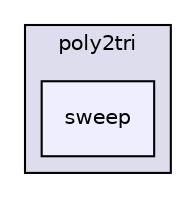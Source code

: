 digraph "assimp/assimp-3.1.1/contrib/poly2tri/poly2tri/sweep" {
  compound=true
  node [ fontsize="10", fontname="Helvetica"];
  edge [ labelfontsize="10", labelfontname="Helvetica"];
  subgraph clusterdir_4c7e142f9069feadbc32a6e4cc77d350 {
    graph [ bgcolor="#ddddee", pencolor="black", label="poly2tri" fontname="Helvetica", fontsize="10", URL="dir_4c7e142f9069feadbc32a6e4cc77d350.html"]
  dir_cf56471d152c639f6efe4843678627d4 [shape=box, label="sweep", style="filled", fillcolor="#eeeeff", pencolor="black", URL="dir_cf56471d152c639f6efe4843678627d4.html"];
  }
}
